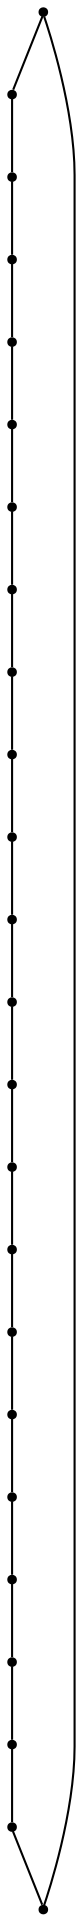 graph {
  node [shape=point,comment="{\"directed\":false,\"doi\":\"10.1007/978-3-642-18469-7_3\",\"figure\":\"5 (2)\"}"]

  v0 [pos="792.9877649015957,871.6637516956147"]
  v1 [pos="836.0023761416461,859.7243866698658"]
  v2 [pos="880.6142477064994,834.2495868370179"]
  v3 [pos="905.3054158172425,809.57472954797"]
  v4 [pos="914.8633345539298,796.8351676246708"]
  v5 [pos="920.4387288220978,772.956437573173"]
  v6 [pos="917.2527983304017,743.5017646138253"]
  v7 [pos="902.1194853255465,718.8228376647774"]
  v8 [pos="871.84865968308,690.9642344867798"]
  v9 [pos="843.9714974498413,674.2447994369811"]
  v10 [pos="806.5280808452031,663.1013072950321"]
  v11 [pos="758.7344784214094,658.3255612847327"]
  v12 [pos="593.8442338982254,798.431237406021"]
  v13 [pos="586.6758425688095,762.608818315024"]
  v14 [pos="612.964143742757,824.6978404626685"]
  v15 [pos="654.3816855504025,853.3566405382163"]
  v16 [pos="675.8911228022052,863.7083294563656"]
  v17 [pos="703.7724210374005,869.2799483504651"]
  v18 [pos="745.990629193026,874.8518215983147"]
  v19 [pos="712.5338730588634,660.7134342898823"]
  v20 [pos="671.1121316184621,671.8609960918316"]
  v21 [pos="636.8589087690752,688.57610712788"]
  v22 [pos="611.3670106795527,707.6793455228284"]
  v23 [pos="593.0477671830013,733.1541453556764"]

  v0 -- v18 [id="-1",pos="792.9877649015957,871.6637516956147 780.1872649089169,873.9397412103858 766.7078997814637,875.0351470636386 752.833803507062,875.0351470636386 750.540419232579,875.0351470636386 748.2578248175661,875.0052189599824 745.990629193026,874.8518215983147"]
  v1 -- v0 [id="-2",pos="836.0023761416461,859.7243866698658 822.9973114080918,865.5684551082721 808.4568188153739,869.4116836417192 792.9877649015957,871.6637516956147"]
  v2 -- v1 [id="-3",pos="880.6142477064994,834.2495868370179 869.0732952322868,845.6120668688078 853.7039607244446,854.0655599960938 836.0023761416461,859.7243866698658"]
  v13 -- v23 [id="-4",pos="586.6758425688095,762.608818315024 585.6749937261346,755.1324749508052 588.4773695084103,743.9795902870933 593.0477671830013,733.1541453556764"]
  v23 -- v22 [id="-5",pos="593.0477671830013,733.1541453556764 598.1085560723199,724.5668040905567 604.2995400185533,716.1215732750686 611.3670106795527,707.6793455228284"]
  v22 -- v21 [id="-6",pos="611.3670106795527,707.6793455228284 619.0817987903795,701.1683405118467 627.4580867312593,694.5625224859575 636.8589087690752,688.57610712788"]
  v21 -- v20 [id="-7",pos="636.8589087690752,688.57610712788 647.1635238675079,682.26598420403 658.6857415465511,676.70428429397 671.1121316184621,671.8609960918316"]
  v20 -- v19 [id="-8",pos="671.1121316184621,671.8609960918316 684.0666987024163,667.4825255083514 697.9811998563057,663.8792546564996 712.5338730588634,660.7134342898823"]
  v19 -- v11 [id="-9",pos="712.5338730588634,660.7134342898823 725.5283752682765,659.4752895760113 738.9843471603996,658.3838718819237 752.833803507062,658.3838718819237 754.8231026295673,658.3838718819236 756.804286683929,658.4063917494655 758.7344784214094,658.3255612847327"]
  v3 -- v2 [id="-10",pos="905.3054158172425,809.57472954797 899.794372528811,819.3576583047154 891.581517359936,827.9599850072668 880.6142477064994,834.2495868370179"]
  v17 -- v16 [id="-11",pos="703.7724210374005,869.2799483504651 694.037758650639,868.3526079037663 684.8557055175868,865.9088326827796 675.8911228022052,863.7083294563656"]
  v16 -- v15 [id="-12",pos="675.8911228022052,863.7083294563656 668.3788489111641,860.3840810503287 660.9880712183774,857.4065596921574 654.3816855504025,853.3566405382163"]
  v15 -- v14 [id="-13",pos="654.3816855504025,853.3566405382163 637.5365403143397,846.2489066189612 623.3612965520365,836.5021443902824 612.964143742757,824.6978404626685"]
  v14 -- v12 [id="-14",pos="612.964143742757,824.6978404626685 604.1147618328912,817.165731932093 597.6244512805208,808.2250662425472 593.8442338982254,798.431237406021"]
  v12 -- v13 [id="-15",pos="593.8442338982254,798.431237406021 588.2723257116878,788.6073074351006 585.6749937261346,777.8549663175409 586.6758425688095,762.608818315024"]
  v18 -- v17 [id="-16",pos="745.990629193026,874.8518215983147 731.2841001228212,874.5620908739268 717.0704349821809,872.9476262778248 703.7724210374005,869.2799483504651"]
  v11 -- v10 [id="-17",pos="758.7344784214094,658.3255612847327 775.3654487574747,658.826715385004 791.3395582898237,660.7688493775734 806.5280808452031,663.1013072950321"]
  v10 -- v9 [id="-18",pos="806.5280808452031,663.1013072950321 819.5090708012377,666.9349776313716 831.9273588776477,670.8453253206656 843.9714974498413,674.2447994369811"]
  v9 -- v8 [id="-19",pos="843.9714974498413,674.2447994369811 853.7766092162477,679.9874544602799 863.3778230023411,685.0630154932517 871.84865968308,690.9642344867798"]
  v8 -- v7 [id="-20",pos="871.84865968308,690.9642344867798 884.3156296871641,698.8587053860444 894.6623416944258,708.2117066838081 902.1194853255465,718.8228376647774"]
  v7 -- v6 [id="-21",pos="902.1194853255465,718.8228376647774 908.6657340455266,726.4381171416426 913.3083968071298,734.9374941260332 917.2527983304017,743.5017646138253"]
  v6 -- v5 [id="-22",pos="917.2527983304017,743.5017646138253 918.7057581954766,751.2148698886067 919.99254965719,758.8648148402276 919.99254965719,766.7095094727812 919.99254965719,768.783714992406 919.9025875423107,770.8443051798732 920.4387288220978,772.956437573173"]
  v5 -- v4 [id="-23",pos="920.4387288220978,772.956437573173 919.0238994154923,780.9679759954613 916.9568126670736,788.8096862314409 914.8633345539298,796.8351676246708"]
  v4 -- v3 [id="-24",pos="914.8633345539298,796.8351676246708 911.6036733797741,801.0445584389341 909.0538219433129,805.6382652035771 905.3054158172425,809.57472954797"]
}